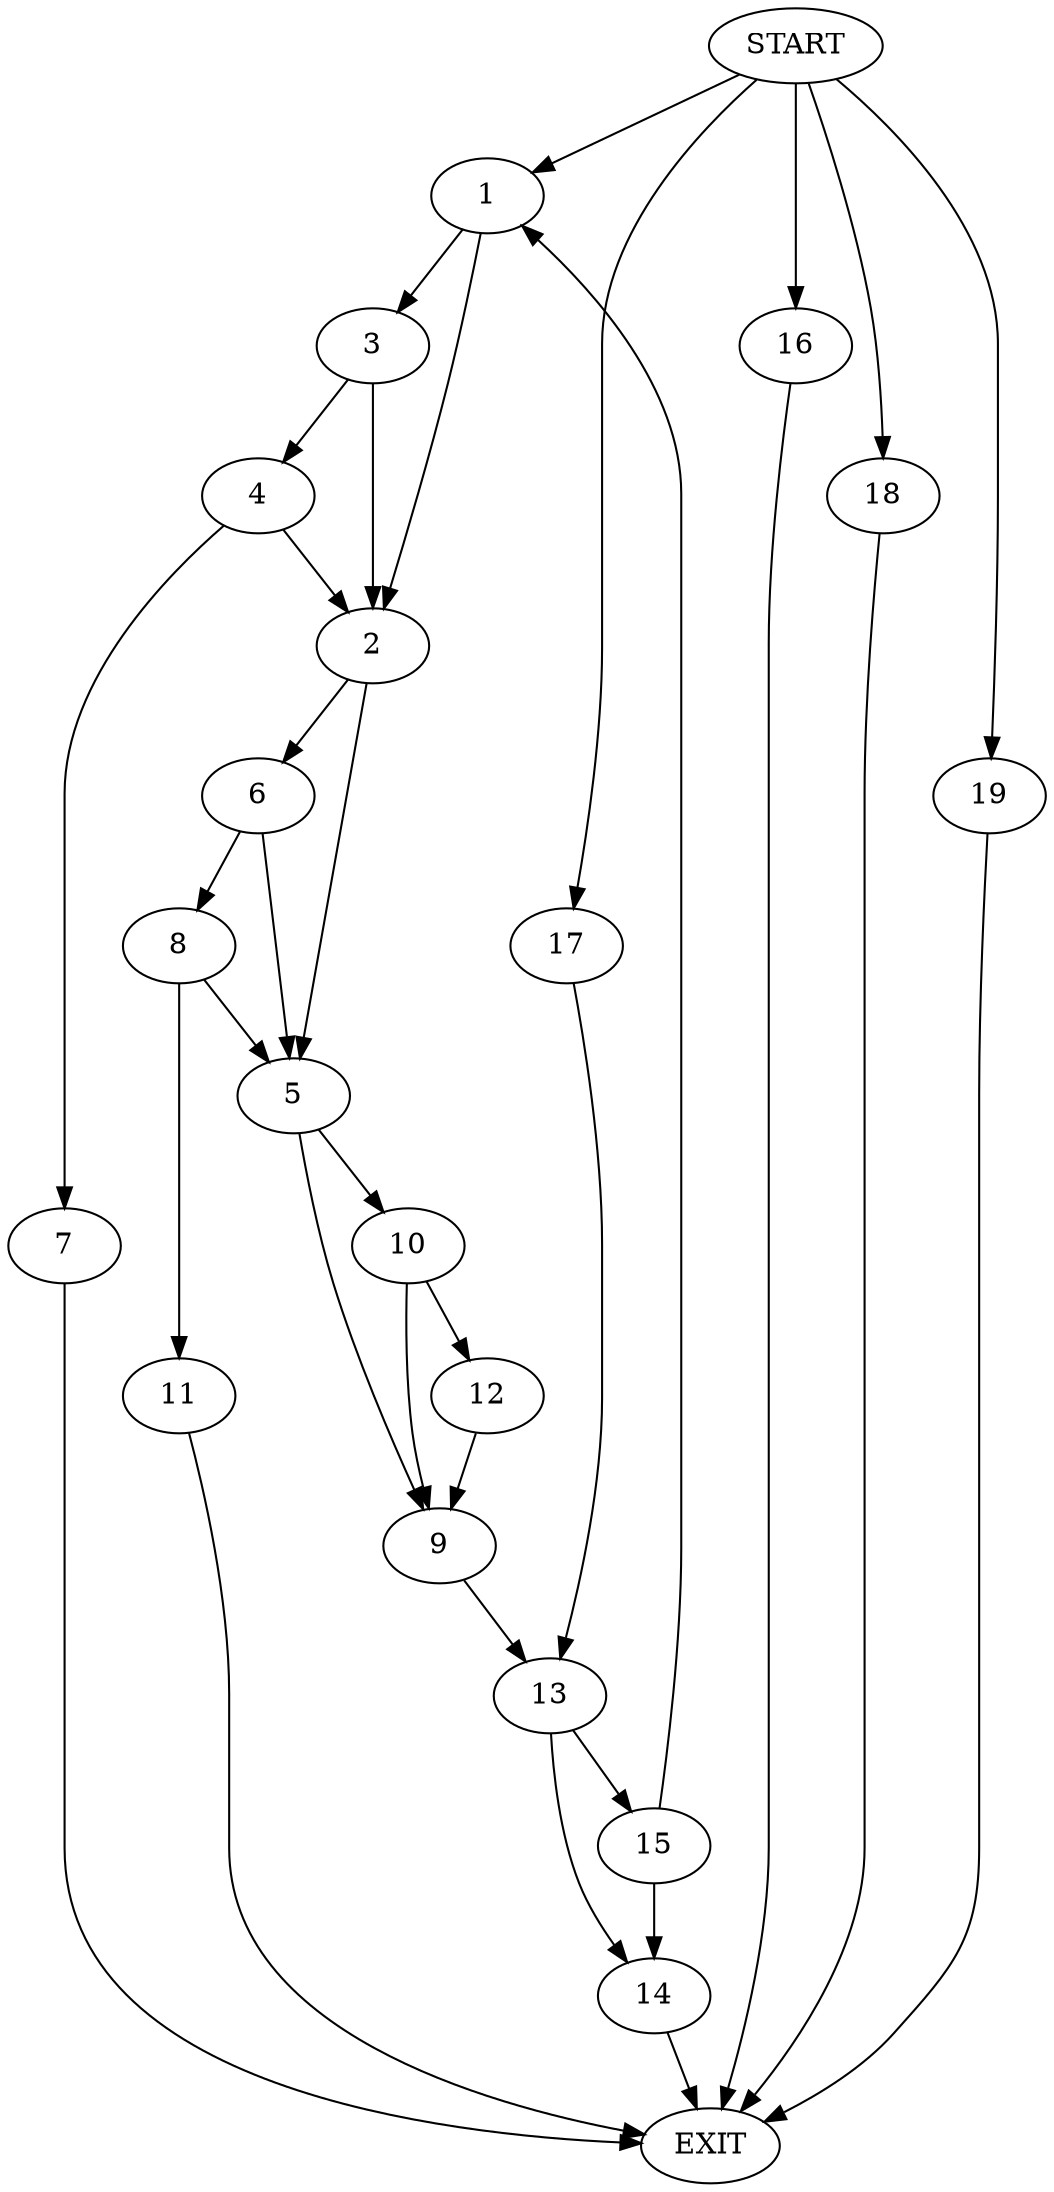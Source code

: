 digraph {
0 [label="START"]
20 [label="EXIT"]
0 -> 1
1 -> 2
1 -> 3
3 -> 2
3 -> 4
2 -> 5
2 -> 6
4 -> 2
4 -> 7
7 -> 20
6 -> 5
6 -> 8
5 -> 9
5 -> 10
8 -> 5
8 -> 11
11 -> 20
10 -> 12
10 -> 9
9 -> 13
12 -> 9
13 -> 14
13 -> 15
0 -> 16
16 -> 20
0 -> 17
17 -> 13
0 -> 18
18 -> 20
14 -> 20
15 -> 1
15 -> 14
0 -> 19
19 -> 20
}
